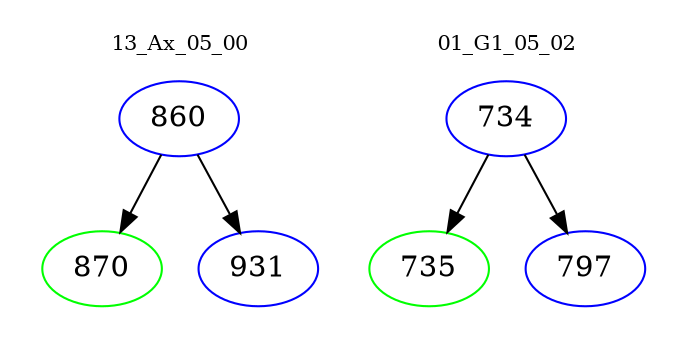 digraph{
subgraph cluster_0 {
color = white
label = "13_Ax_05_00";
fontsize=10;
T0_860 [label="860", color="blue"]
T0_860 -> T0_870 [color="black"]
T0_870 [label="870", color="green"]
T0_860 -> T0_931 [color="black"]
T0_931 [label="931", color="blue"]
}
subgraph cluster_1 {
color = white
label = "01_G1_05_02";
fontsize=10;
T1_734 [label="734", color="blue"]
T1_734 -> T1_735 [color="black"]
T1_735 [label="735", color="green"]
T1_734 -> T1_797 [color="black"]
T1_797 [label="797", color="blue"]
}
}
